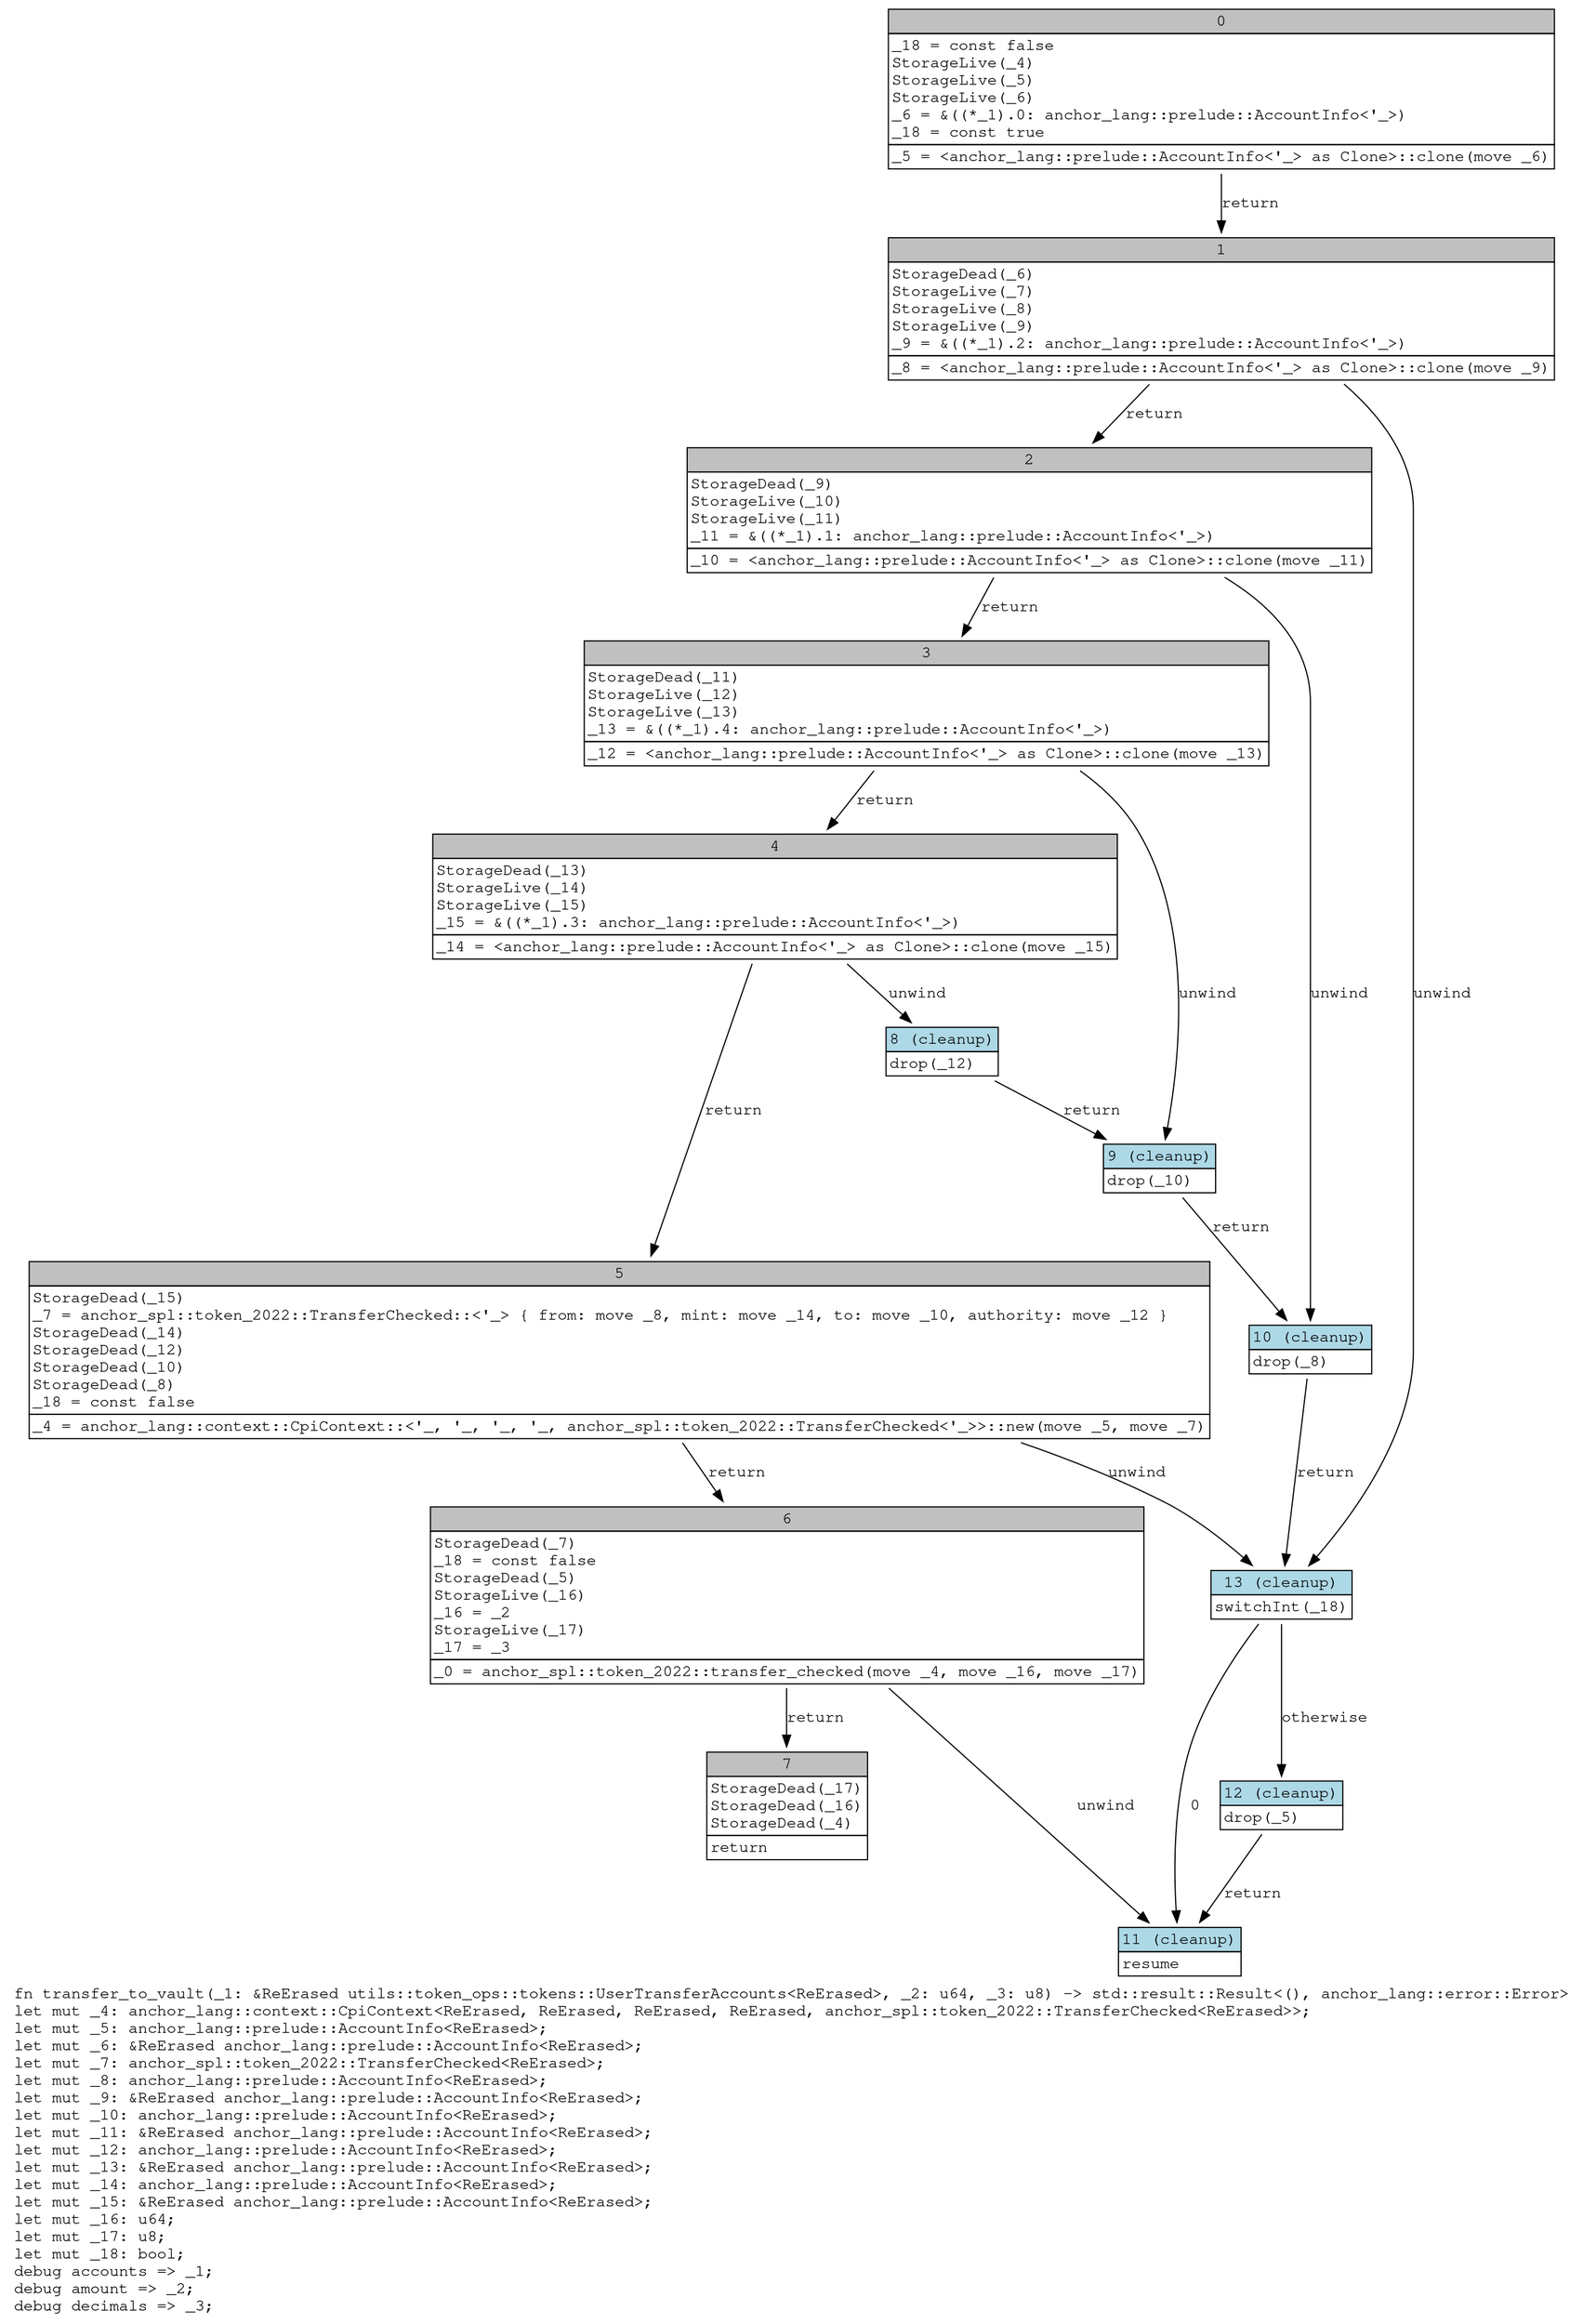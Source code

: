 digraph Mir_0_629 {
    graph [fontname="Courier, monospace"];
    node [fontname="Courier, monospace"];
    edge [fontname="Courier, monospace"];
    label=<fn transfer_to_vault(_1: &amp;ReErased utils::token_ops::tokens::UserTransferAccounts&lt;ReErased&gt;, _2: u64, _3: u8) -&gt; std::result::Result&lt;(), anchor_lang::error::Error&gt;<br align="left"/>let mut _4: anchor_lang::context::CpiContext&lt;ReErased, ReErased, ReErased, ReErased, anchor_spl::token_2022::TransferChecked&lt;ReErased&gt;&gt;;<br align="left"/>let mut _5: anchor_lang::prelude::AccountInfo&lt;ReErased&gt;;<br align="left"/>let mut _6: &amp;ReErased anchor_lang::prelude::AccountInfo&lt;ReErased&gt;;<br align="left"/>let mut _7: anchor_spl::token_2022::TransferChecked&lt;ReErased&gt;;<br align="left"/>let mut _8: anchor_lang::prelude::AccountInfo&lt;ReErased&gt;;<br align="left"/>let mut _9: &amp;ReErased anchor_lang::prelude::AccountInfo&lt;ReErased&gt;;<br align="left"/>let mut _10: anchor_lang::prelude::AccountInfo&lt;ReErased&gt;;<br align="left"/>let mut _11: &amp;ReErased anchor_lang::prelude::AccountInfo&lt;ReErased&gt;;<br align="left"/>let mut _12: anchor_lang::prelude::AccountInfo&lt;ReErased&gt;;<br align="left"/>let mut _13: &amp;ReErased anchor_lang::prelude::AccountInfo&lt;ReErased&gt;;<br align="left"/>let mut _14: anchor_lang::prelude::AccountInfo&lt;ReErased&gt;;<br align="left"/>let mut _15: &amp;ReErased anchor_lang::prelude::AccountInfo&lt;ReErased&gt;;<br align="left"/>let mut _16: u64;<br align="left"/>let mut _17: u8;<br align="left"/>let mut _18: bool;<br align="left"/>debug accounts =&gt; _1;<br align="left"/>debug amount =&gt; _2;<br align="left"/>debug decimals =&gt; _3;<br align="left"/>>;
    bb0__0_629 [shape="none", label=<<table border="0" cellborder="1" cellspacing="0"><tr><td bgcolor="gray" align="center" colspan="1">0</td></tr><tr><td align="left" balign="left">_18 = const false<br/>StorageLive(_4)<br/>StorageLive(_5)<br/>StorageLive(_6)<br/>_6 = &amp;((*_1).0: anchor_lang::prelude::AccountInfo&lt;'_&gt;)<br/>_18 = const true<br/></td></tr><tr><td align="left">_5 = &lt;anchor_lang::prelude::AccountInfo&lt;'_&gt; as Clone&gt;::clone(move _6)</td></tr></table>>];
    bb1__0_629 [shape="none", label=<<table border="0" cellborder="1" cellspacing="0"><tr><td bgcolor="gray" align="center" colspan="1">1</td></tr><tr><td align="left" balign="left">StorageDead(_6)<br/>StorageLive(_7)<br/>StorageLive(_8)<br/>StorageLive(_9)<br/>_9 = &amp;((*_1).2: anchor_lang::prelude::AccountInfo&lt;'_&gt;)<br/></td></tr><tr><td align="left">_8 = &lt;anchor_lang::prelude::AccountInfo&lt;'_&gt; as Clone&gt;::clone(move _9)</td></tr></table>>];
    bb2__0_629 [shape="none", label=<<table border="0" cellborder="1" cellspacing="0"><tr><td bgcolor="gray" align="center" colspan="1">2</td></tr><tr><td align="left" balign="left">StorageDead(_9)<br/>StorageLive(_10)<br/>StorageLive(_11)<br/>_11 = &amp;((*_1).1: anchor_lang::prelude::AccountInfo&lt;'_&gt;)<br/></td></tr><tr><td align="left">_10 = &lt;anchor_lang::prelude::AccountInfo&lt;'_&gt; as Clone&gt;::clone(move _11)</td></tr></table>>];
    bb3__0_629 [shape="none", label=<<table border="0" cellborder="1" cellspacing="0"><tr><td bgcolor="gray" align="center" colspan="1">3</td></tr><tr><td align="left" balign="left">StorageDead(_11)<br/>StorageLive(_12)<br/>StorageLive(_13)<br/>_13 = &amp;((*_1).4: anchor_lang::prelude::AccountInfo&lt;'_&gt;)<br/></td></tr><tr><td align="left">_12 = &lt;anchor_lang::prelude::AccountInfo&lt;'_&gt; as Clone&gt;::clone(move _13)</td></tr></table>>];
    bb4__0_629 [shape="none", label=<<table border="0" cellborder="1" cellspacing="0"><tr><td bgcolor="gray" align="center" colspan="1">4</td></tr><tr><td align="left" balign="left">StorageDead(_13)<br/>StorageLive(_14)<br/>StorageLive(_15)<br/>_15 = &amp;((*_1).3: anchor_lang::prelude::AccountInfo&lt;'_&gt;)<br/></td></tr><tr><td align="left">_14 = &lt;anchor_lang::prelude::AccountInfo&lt;'_&gt; as Clone&gt;::clone(move _15)</td></tr></table>>];
    bb5__0_629 [shape="none", label=<<table border="0" cellborder="1" cellspacing="0"><tr><td bgcolor="gray" align="center" colspan="1">5</td></tr><tr><td align="left" balign="left">StorageDead(_15)<br/>_7 = anchor_spl::token_2022::TransferChecked::&lt;'_&gt; { from: move _8, mint: move _14, to: move _10, authority: move _12 }<br/>StorageDead(_14)<br/>StorageDead(_12)<br/>StorageDead(_10)<br/>StorageDead(_8)<br/>_18 = const false<br/></td></tr><tr><td align="left">_4 = anchor_lang::context::CpiContext::&lt;'_, '_, '_, '_, anchor_spl::token_2022::TransferChecked&lt;'_&gt;&gt;::new(move _5, move _7)</td></tr></table>>];
    bb6__0_629 [shape="none", label=<<table border="0" cellborder="1" cellspacing="0"><tr><td bgcolor="gray" align="center" colspan="1">6</td></tr><tr><td align="left" balign="left">StorageDead(_7)<br/>_18 = const false<br/>StorageDead(_5)<br/>StorageLive(_16)<br/>_16 = _2<br/>StorageLive(_17)<br/>_17 = _3<br/></td></tr><tr><td align="left">_0 = anchor_spl::token_2022::transfer_checked(move _4, move _16, move _17)</td></tr></table>>];
    bb7__0_629 [shape="none", label=<<table border="0" cellborder="1" cellspacing="0"><tr><td bgcolor="gray" align="center" colspan="1">7</td></tr><tr><td align="left" balign="left">StorageDead(_17)<br/>StorageDead(_16)<br/>StorageDead(_4)<br/></td></tr><tr><td align="left">return</td></tr></table>>];
    bb8__0_629 [shape="none", label=<<table border="0" cellborder="1" cellspacing="0"><tr><td bgcolor="lightblue" align="center" colspan="1">8 (cleanup)</td></tr><tr><td align="left">drop(_12)</td></tr></table>>];
    bb9__0_629 [shape="none", label=<<table border="0" cellborder="1" cellspacing="0"><tr><td bgcolor="lightblue" align="center" colspan="1">9 (cleanup)</td></tr><tr><td align="left">drop(_10)</td></tr></table>>];
    bb10__0_629 [shape="none", label=<<table border="0" cellborder="1" cellspacing="0"><tr><td bgcolor="lightblue" align="center" colspan="1">10 (cleanup)</td></tr><tr><td align="left">drop(_8)</td></tr></table>>];
    bb11__0_629 [shape="none", label=<<table border="0" cellborder="1" cellspacing="0"><tr><td bgcolor="lightblue" align="center" colspan="1">11 (cleanup)</td></tr><tr><td align="left">resume</td></tr></table>>];
    bb12__0_629 [shape="none", label=<<table border="0" cellborder="1" cellspacing="0"><tr><td bgcolor="lightblue" align="center" colspan="1">12 (cleanup)</td></tr><tr><td align="left">drop(_5)</td></tr></table>>];
    bb13__0_629 [shape="none", label=<<table border="0" cellborder="1" cellspacing="0"><tr><td bgcolor="lightblue" align="center" colspan="1">13 (cleanup)</td></tr><tr><td align="left">switchInt(_18)</td></tr></table>>];
    bb0__0_629 -> bb1__0_629 [label="return"];
    bb1__0_629 -> bb2__0_629 [label="return"];
    bb1__0_629 -> bb13__0_629 [label="unwind"];
    bb2__0_629 -> bb3__0_629 [label="return"];
    bb2__0_629 -> bb10__0_629 [label="unwind"];
    bb3__0_629 -> bb4__0_629 [label="return"];
    bb3__0_629 -> bb9__0_629 [label="unwind"];
    bb4__0_629 -> bb5__0_629 [label="return"];
    bb4__0_629 -> bb8__0_629 [label="unwind"];
    bb5__0_629 -> bb6__0_629 [label="return"];
    bb5__0_629 -> bb13__0_629 [label="unwind"];
    bb6__0_629 -> bb7__0_629 [label="return"];
    bb6__0_629 -> bb11__0_629 [label="unwind"];
    bb8__0_629 -> bb9__0_629 [label="return"];
    bb9__0_629 -> bb10__0_629 [label="return"];
    bb10__0_629 -> bb13__0_629 [label="return"];
    bb12__0_629 -> bb11__0_629 [label="return"];
    bb13__0_629 -> bb11__0_629 [label="0"];
    bb13__0_629 -> bb12__0_629 [label="otherwise"];
}
